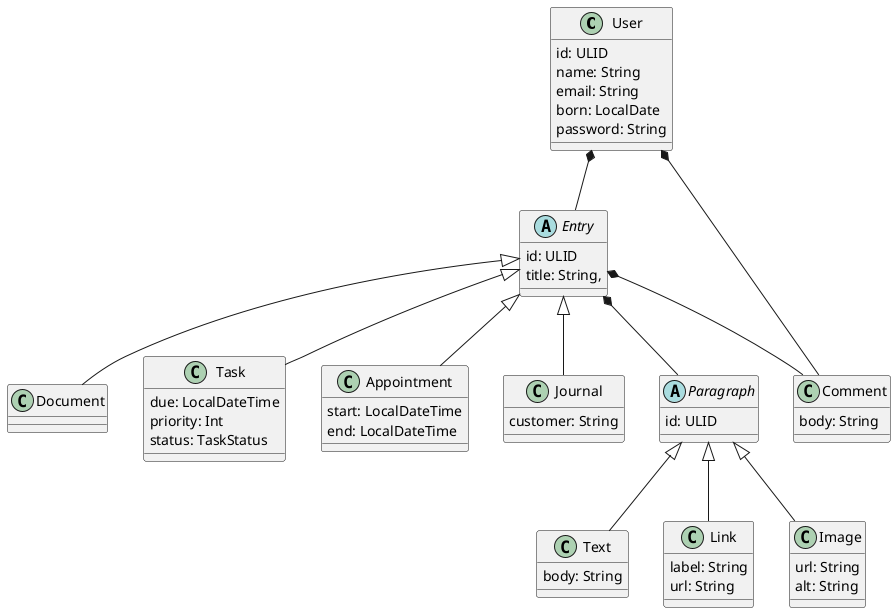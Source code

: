 @startuml

class User {
  id: ULID
  name: String
  email: String
  born: LocalDate
  password: String
}

abstract class Entry {
  id: ULID
  title: String,
}
class Document
class Task {
  due: LocalDateTime
  priority: Int
  status: TaskStatus
}
class Appointment {
  start: LocalDateTime
  end: LocalDateTime
}
class Journal {
  customer: String
}
Entry <|-- Document
Entry <|-- Task
Entry <|-- Appointment
Entry <|-- Journal

User *-- Entry

class Comment {
  body: String
}
Entry *-- Comment
User *-- Comment

abstract class Paragraph {
  id: ULID
}
class Text {
  body: String
}
class Link {
  label: String
  url: String
}
class Image {
  url: String
  alt: String
}
Paragraph <|-- Text
Paragraph <|-- Link
Paragraph <|-- Image

Entry *-- Paragraph

@enduml
